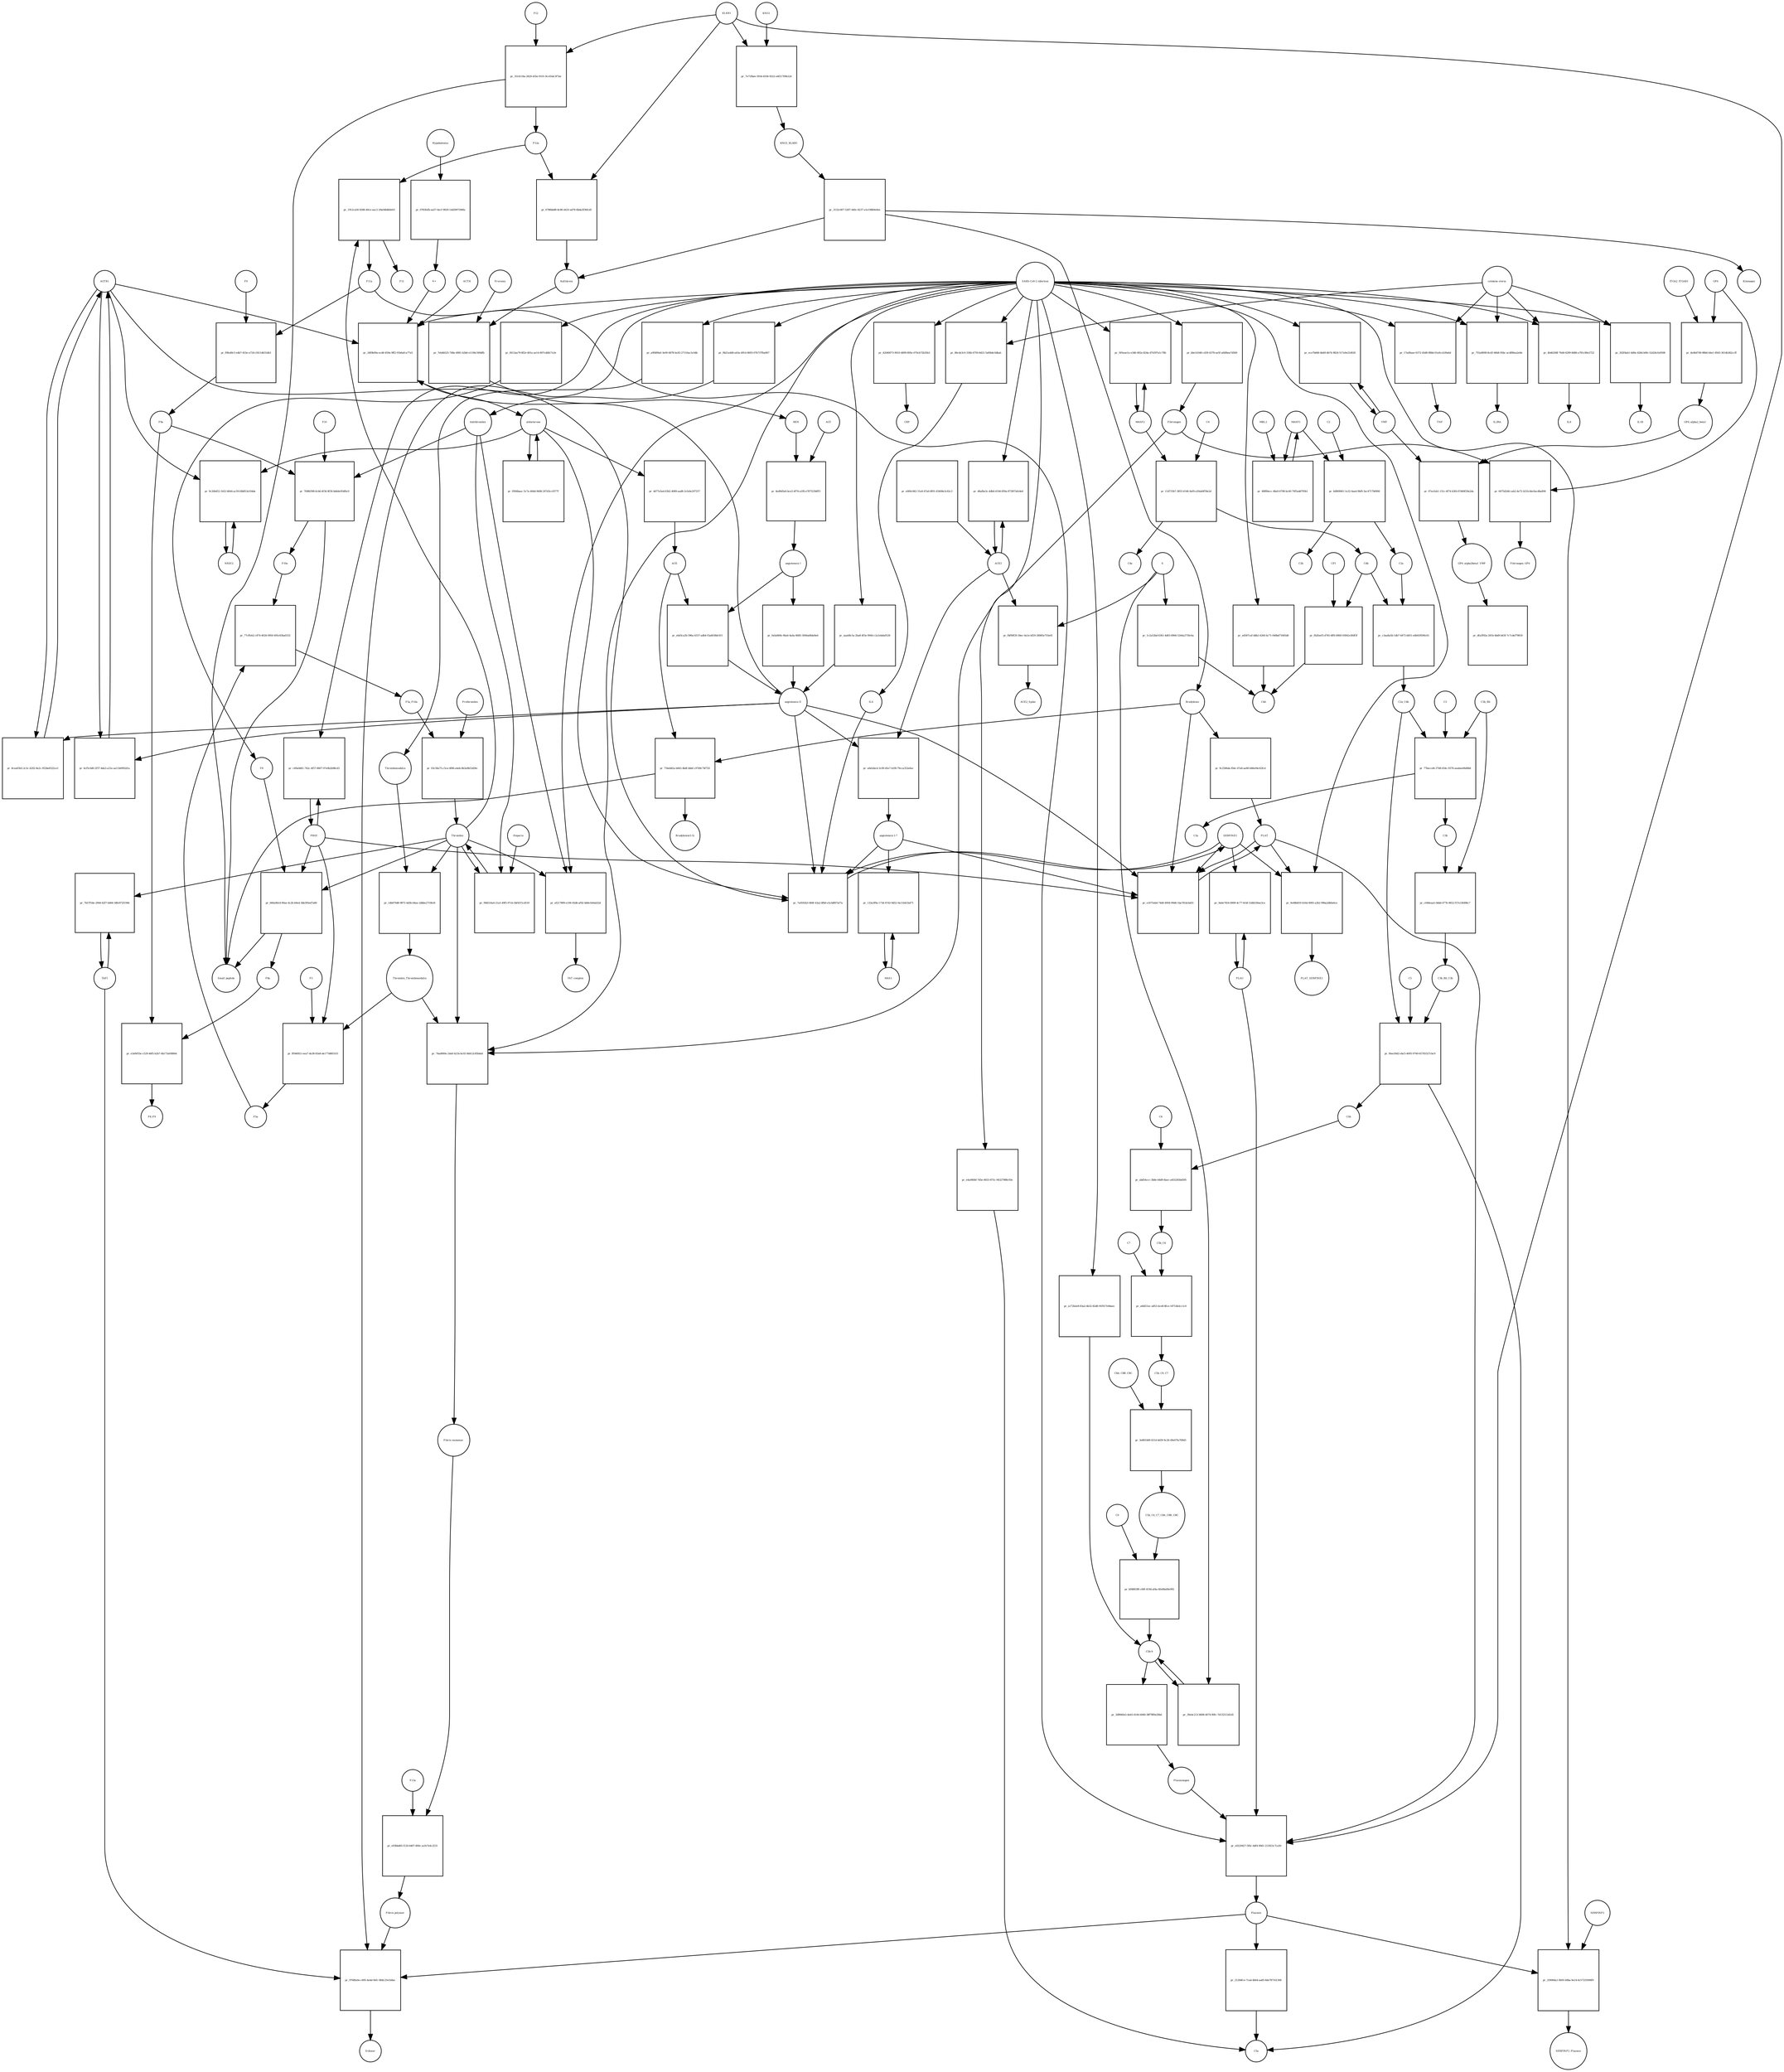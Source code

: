 strict digraph  {
F8 [annotation="urn_miriam_hgnc_3546|urn_miriam_taxonomy_9606", bipartite=0, cls=macromolecule, fontsize=4, label=F8, shape=circle];
"pr_660a9b1d-90ae-4c2b-b9ed-3bb395ed7a80" [annotation="", bipartite=1, cls=process, fontsize=4, label="pr_660a9b1d-90ae-4c2b-b9ed-3bb395ed7a80", shape=square];
"Small peptide" [annotation=urn_miriam_mesh_D010446, bipartite=0, cls=macromolecule, fontsize=4, label="Small peptide", shape=circle];
F8a [annotation="urn_miriam_hgnc.symbol_F8|urn_miriam_mesh_D015944|urn_miriam_taxonomy_9606", bipartite=0, cls=macromolecule, fontsize=4, label=F8a, shape=circle];
Thrombin [annotation="urn_miriam_hgnc_3535|urn_miriam_taxonomy_9606", bipartite=0, cls=macromolecule, fontsize=4, label=Thrombin, shape=circle];
PROC [annotation="urn_miriam_hgnc_9451|urn_miriam_taxonomy_9606", bipartite=0, cls=macromolecule, fontsize=4, label=PROC, shape=circle];
AGTR1 [annotation=urn_miriam_hgnc_336, bipartite=0, cls=macromolecule, fontsize=4, label=AGTR1, shape=circle];
"pr_8cea05b5-2c3c-4202-8e2c-952be8322ce1" [annotation="", bipartite=1, cls=process, fontsize=4, label="pr_8cea05b5-2c3c-4202-8e2c-952be8322ce1", shape=square];
"angiotensin II" [annotation="urn_miriam_obo.chebi_CHEBI%3A2718|urn_miriam_taxonomy_9606", bipartite=0, cls="simple chemical", fontsize=4, label="angiotensin II", shape=circle];
NR3C2 [annotation="", bipartite=0, cls=macromolecule, fontsize=4, label=NR3C2, shape=circle];
"pr_9c26b452-1b52-4644-ac59-fdb853a104de" [annotation="", bipartite=1, cls=process, fontsize=4, label="pr_9c26b452-1b52-4644-ac59-fdb853a104de", shape=square];
aldosterone [annotation="urn_miriam_obo.chebi_CHEBI%3A27584", bipartite=0, cls="simple chemical", fontsize=4, label=aldosterone, shape=circle];
"pr_0584baac-5c7a-40dd-9608-207d3cc0577f" [annotation="", bipartite=1, cls=process, fontsize=4, label="pr_0584baac-5c7a-40dd-9608-207d3cc0577f", shape=square];
SERPINE1 [annotation="", bipartite=0, cls=macromolecule, fontsize=4, label=SERPINE1, shape=circle];
"pr_7a0592b3-684f-43a2-8fb0-e5cb8f07af7a" [annotation="", bipartite=1, cls=process, fontsize=4, label="pr_7a0592b3-684f-43a2-8fb0-e5cb8f07af7a", shape=square];
"angiotensin I-7" [annotation="urn_miriam_obo.chebi_CHEBI%3A55438|urn_miriam_taxonomy_9606", bipartite=0, cls="simple chemical", fontsize=4, label="angiotensin I-7", shape=circle];
IL6 [annotation="urn_miriam_hgnc_6018|urn_miriam_taxonomy_9606", bipartite=0, cls=macromolecule, fontsize=4, label=IL6, shape=circle];
"pr_24f0b09a-ecd6-459a-9ff2-91b6afca77a5" [annotation="", bipartite=1, cls=process, fontsize=4, label="pr_24f0b09a-ecd6-459a-9ff2-91b6afca77a5", shape=square];
"SARS-CoV-2 infection" [annotation="urn_miriam_taxonomy_2697049|urn_miriam_mesh_D012327", bipartite=0, cls=phenotype, fontsize=4, label="SARS-CoV-2 infection", shape=circle];
"K+" [annotation="urn_miriam_obo.chebi_CHEBI%3A29103", bipartite=0, cls="simple chemical", fontsize=4, label="K+", shape=circle];
ACTH [annotation=urn_miriam_hgnc_9201, bipartite=0, cls="simple chemical", fontsize=4, label=ACTH, shape=circle];
"pr_aaa68c5a-2ba8-4f3e-9944-c2a1ebda0528" [annotation="", bipartite=1, cls=process, fontsize=4, label="pr_aaa68c5a-2ba8-4f3e-9944-c2a1ebda0528", shape=square];
Bradykinin [annotation="urn_miriam_obo.chebi_CHEBI%3A3165|urn_miriam_taxonomy_9606", bipartite=0, cls=macromolecule, fontsize=4, label=Bradykinin, shape=circle];
"pr_734eb82a-b843-4bdf-bbbf-c97d9c74f720" [annotation="", bipartite=1, cls=process, fontsize=4, label="pr_734eb82a-b843-4bdf-bbbf-c97d9c74f720", shape=square];
"Bradykinin(1-5)" [annotation="urn_miriam_mesh_C079000|urn_miriam_taxonomy_9606", bipartite=0, cls=macromolecule, fontsize=4, label="Bradykinin(1-5)", shape=circle];
ACE [annotation="urn_miriam_hgnc_2707|urn_miriam_taxonomy_9606", bipartite=0, cls=macromolecule, fontsize=4, label=ACE, shape=circle];
"pr_9c2586da-f0dc-47a8-ae80-b66e94c62fcd" [annotation="", bipartite=1, cls=process, fontsize=4, label="pr_9c2586da-f0dc-47a8-ae80-b66e94c62fcd", shape=square];
PLAT [annotation="urn_miriam_hgnc_9051|urn_miriam_taxonomy_9606", bipartite=0, cls=macromolecule, fontsize=4, label=PLAT, shape=circle];
"pr_6cf5c0d0-2f57-4da3-a31e-aa11b0992d1a" [annotation="", bipartite=1, cls=process, fontsize=4, label="pr_6cf5c0d0-2f57-4da3-a31e-aa11b0992d1a", shape=square];
MAS1 [annotation="", bipartite=0, cls=macromolecule, fontsize=4, label=MAS1, shape=circle];
"pr_133a3f9a-173d-47d3-9d52-0a11b433af71" [annotation="", bipartite=1, cls=process, fontsize=4, label="pr_133a3f9a-173d-47d3-9d52-0a11b433af71", shape=square];
Fibrinogen [annotation="urn_miriam_pubmed_19296670|urn_miriam_obo.go_GO%3A0005577|urn_miriam_hgnc_3661|urn_miriam_hgnc_3662|urn_miriam_hgnc_3694|urn_miriam_taxonomy_9606", bipartite=0, cls=complex, fontsize=4, label=Fibrinogen, shape=circle];
"pr_6075d2d4-cab2-4e72-b21b-bbc6acdba894" [annotation="", bipartite=1, cls=process, fontsize=4, label="pr_6075d2d4-cab2-4e72-b21b-bbc6acdba894", shape=square];
GP6 [annotation="urn_miriam_hgnc_HGNC%3A14388|urn_miriam_taxonomy_9606", bipartite=0, cls=macromolecule, fontsize=4, label=GP6, shape=circle];
Fibrinogen_GP6 [annotation="urn_miriam_pubmed_19296670|urn_miriam_obo.go_GO%3A0005577|urn_miriam_hgnc_HGNC%3A14388|urn_miriam_taxonomy_9606", bipartite=0, cls=complex, fontsize=4, label=Fibrinogen_GP6, shape=circle];
GP6_alpha2_beta1 [annotation="urn_miriam_pubmed_25051961|urn_miriam_taxonomy_10090|urn_miriam_hgnc_14338|urn_miriam_hgnc_6137|urn_miriam_hgnc_6153", bipartite=0, cls=complex, fontsize=4, label=GP6_alpha2_beta1, shape=circle];
"pr_07ecfab1-131c-4f74-b3fd-67d66f29a2da" [annotation="", bipartite=1, cls=process, fontsize=4, label="pr_07ecfab1-131c-4f74-b3fd-67d66f29a2da", shape=square];
VWF [annotation="urn_miriam_hgnc_12726|urn_miriam_taxonomy_9606", bipartite=0, cls=macromolecule, fontsize=4, label=VWF, shape=circle];
GP6_alpha2beta1_VWF [annotation="urn_miriam_pubmed_25051961|urn_miriam_taxonomy_10090|urn_miriam_hgnc_14338|urn_miriam_hgnc_6137|urn_miriam_hgnc_6153|urn_miriam_hgnc_12726", bipartite=0, cls=complex, fontsize=4, label=GP6_alpha2beta1_VWF, shape=circle];
"pr_4e46d749-88b6-44e1-8565-3614b362ccff" [annotation="", bipartite=1, cls=process, fontsize=4, label="pr_4e46d749-88b6-44e1-8565-3614b362ccff", shape=square];
ITGA2_ITGAB1 [annotation="urn_miriam_intact_EBI-16428357|urn_miriam_hgnc_6137|urn_miriam_hgnc_6153|urn_miriam_taxonomy_9606", bipartite=0, cls=complex, fontsize=4, label=ITGA2_ITGAB1, shape=circle];
"pr_dfa3f92a-281b-4bd9-b63f-7c7cdef79818" [annotation="", bipartite=1, cls="omitted process", fontsize=4, label="pr_dfa3f92a-281b-4bd9-b63f-7c7cdef79818", shape=square];
"Fibrin polymer" [annotation="urn_miriam_mesh_C465961|urn_miriam_taxonomy_9606", bipartite=0, cls=macromolecule, fontsize=4, label="Fibrin polymer", shape=circle];
"pr_9768fa0e-c695-4e4d-9efc-884c25e1b8ac" [annotation="", bipartite=1, cls=process, fontsize=4, label="pr_9768fa0e-c695-4e4d-9efc-884c25e1b8ac", shape=square];
"D-dimer" [annotation="urn_miriam_pubmed_19008457|urn_miriam_mesh_C036309|urn_miriam_taxonomy_9606", bipartite=0, cls=macromolecule, fontsize=4, label="D-dimer", shape=circle];
Plasmin [annotation="urn_miriam_hgnc.symbol_PLG|urn_miriam_mesh_D005341|urn_miriam_brenda_3.4.21.7|urn_miriam_taxonomy_9606", bipartite=0, cls=macromolecule, fontsize=4, label=Plasmin, shape=circle];
TAFI [annotation="urn_miriam_hgnc_1546|urn_miriam_taxonomy_9606", bipartite=0, cls=macromolecule, fontsize=4, label=TAFI, shape=circle];
"Fibrin monomer" [annotation="urn_miriam_mesh_C011468|urn_miriam_taxonomy_9606", bipartite=0, cls=macromolecule, fontsize=4, label="Fibrin monomer", shape=circle];
"pr_e93bbd65-f120-4407-800c-acfe7e4c2531" [annotation="", bipartite=1, cls=process, fontsize=4, label="pr_e93bbd65-f120-4407-800c-acfe7e4c2531", shape=square];
F13a [annotation="urn_miriam_hgnc.symbol_F13|urn_miriam_mesh_D026122|urn_miriam_brenda_2.3.2.13|urn_miriam_taxonomy_9606", bipartite=0, cls=macromolecule, fontsize=4, label=F13a, shape=circle];
"pr_17ad9aae-6372-45d8-98bb-01a0ccb39a6d" [annotation="", bipartite=1, cls=process, fontsize=4, label="pr_17ad9aae-6372-45d8-98bb-01a0ccb39a6d", shape=square];
TNF [annotation="urn_miriam_hgnc_11892|urn_miriam_taxonomy_9606", bipartite=0, cls=macromolecule, fontsize=4, label=TNF, shape=circle];
"cytokine storm" [annotation="urn_miriam_pubmed_2504360|urn_miriam_taxonomy_9606", bipartite=0, cls=phenotype, fontsize=4, label="cytokine storm", shape=circle];
"pr_21284fce-7cad-4b64-aa85-8de787161368" [annotation="", bipartite=1, cls=process, fontsize=4, label="pr_21284fce-7cad-4b64-aa85-8de787161368", shape=square];
C5a [annotation="urn_miriam_hgnc.symbol_C5|urn_miriam_mesh_D015936|urn_miriam_taxonomy_9606", bipartite=0, cls=macromolecule, fontsize=4, label=C5a, shape=circle];
"pr_3d9840a5-4eb5-4144-b949-38f78f0e20bd" [annotation="", bipartite=1, cls=process, fontsize=4, label="pr_3d9840a5-4eb5-4144-b949-38f78f0e20bd", shape=square];
Plasminogen [annotation="urn_miriam_hgnc_9071|urn_miriam_taxonomy_9606", bipartite=0, cls=macromolecule, fontsize=4, label=Plasminogen, shape=circle];
"C5b-9" [annotation="urn_miriam_obo.go_GO%3A0005579|urn_miriam_mesh_D015938|urn_miriam_mesh_D050776|urn_miriam_hgnc_1339|urn_miriam_hgnc_1346|urn_miriam_hgnc_1352|urn_miriam_hgnc_1353|urn_miriam_hgnc_1354|urn_miriam_hgnc_1358|urn_miriam_taxonomy_9606", bipartite=0, cls=complex, fontsize=4, label="C5b-9", shape=circle];
C2 [annotation="urn_miriam_hgnc_1248|urn_miriam_taxonomy_9606", bipartite=0, cls=macromolecule, fontsize=4, label=C2, shape=circle];
"pr_6d969061-1e32-4aed-9bf0-5ec4717b6906" [annotation="", bipartite=1, cls=process, fontsize=4, label="pr_6d969061-1e32-4aed-9bf0-5ec4717b6906", shape=square];
C2a [annotation="urn_miriam_hgnc.symbol_C2|urn_miriam_mesh_D050678|urn_miriam_taxonomy_9606", bipartite=0, cls=macromolecule, fontsize=4, label=C2a, shape=circle];
C2b [annotation="urn_miriam_hgnc.symbol_C2|urn_miriam_mesh_D050679|urn_miriam_taxonomy_9606", bipartite=0, cls=macromolecule, fontsize=4, label=C2b, shape=circle];
MASP1 [annotation="urn_miriam_hgnc_6901|urn_miriam_taxonomy_9606", bipartite=0, cls=macromolecule, fontsize=4, label=MASP1, shape=circle];
"pr_755a8008-8cd3-46b8-95bc-ac4f86ea2e8e" [annotation="", bipartite=1, cls=process, fontsize=4, label="pr_755a8008-8cd3-46b8-95bc-ac4f86ea2e8e", shape=square];
IL2RA [annotation="urn_miriam_hgnc_6008|urn_miriam_taxonomy_9606", bipartite=0, cls=macromolecule, fontsize=4, label=IL2RA, shape=circle];
"pr_4b46208f-76d4-4299-8d86-a781c80e2722" [annotation="", bipartite=1, cls=process, fontsize=4, label="pr_4b46208f-76d4-4299-8d86-a781c80e2722", shape=square];
IL8 [annotation="urn_miriam_hgnc_6025|urn_miriam_taxonomy_9606", bipartite=0, cls=macromolecule, fontsize=4, label=IL8, shape=circle];
"pr_e4a940bf-7d5e-4653-875c-94327988c05e" [annotation="", bipartite=1, cls=process, fontsize=4, label="pr_e4a940bf-7d5e-4653-875c-94327988c05e", shape=square];
"pr_86cde3c0-336b-4750-8d21-5af6b4c0dbab" [annotation="", bipartite=1, cls=process, fontsize=4, label="pr_86cde3c0-336b-4750-8d21-5af6b4c0dbab", shape=square];
"pr_202f4ab1-4d9a-428d-b0fe-52d24cfa9508" [annotation="", bipartite=1, cls=process, fontsize=4, label="pr_202f4ab1-4d9a-428d-b0fe-52d24cfa9508", shape=square];
IL1B [annotation="urn_miriam_hgnc_5992|urn_miriam_taxonomy_9606", bipartite=0, cls=macromolecule, fontsize=4, label=IL1B, shape=circle];
Prorenin [annotation="urn_miriam_hgnc_9958|urn_miriam_taxonomy_9606", bipartite=0, cls=macromolecule, fontsize=4, label=Prorenin, shape=circle];
"pr_7eb4b525-748a-4981-b2b4-e1106c569dfb" [annotation="", bipartite=1, cls=process, fontsize=4, label="pr_7eb4b525-748a-4981-b2b4-e1106c569dfb", shape=square];
REN [annotation="urn_miriam_hgnc.symbol_REN|urn_miriam_taxonomy_9606", bipartite=0, cls=macromolecule, fontsize=4, label=REN, shape=circle];
Kallikrein [annotation="urn_miriam_hgnc.symbol_KLKB1|urn_miriam_mesh_D020842|urn_miriam_brenda_3.4.21.34|urn_miriam_taxonomy_9606", bipartite=0, cls=macromolecule, fontsize=4, label=Kallikrein, shape=circle];
KLKB1 [annotation="urn_miriam_hgnc_6371|urn_miriam_taxonomy_9606", bipartite=0, cls=macromolecule, fontsize=4, label=KLKB1, shape=circle];
"pr_6786bb88-8c86-4433-ad76-6bda3f36fcd5" [annotation="", bipartite=1, cls=process, fontsize=4, label="pr_6786bb88-8c86-4433-ad76-6bda3f36fcd5", shape=square];
F12a [annotation="urn_miriam_hgnc.symbol_F12|urn_miriam_mesh_D015956|urn_miriam_brenda_3.4.21.38|urn_miriam_taxonomy_9606", bipartite=0, cls=macromolecule, fontsize=4, label=F12a, shape=circle];
"pr_a9f489a0-3e00-4878-bc83-27116ac3c64b" [annotation="", bipartite=1, cls=process, fontsize=4, label="pr_a9f489a0-3e00-4878-bc83-27116ac3c64b", shape=square];
Thrombomodulin [annotation="urn_miriam_hgnc_11784|urn_miriam_taxonomy_9606", bipartite=0, cls=macromolecule, fontsize=4, label=Thrombomodulin, shape=circle];
"pr_259066a1-0b93-40ba-9a14-6c57255096f9" [annotation="", bipartite=1, cls=process, fontsize=4, label="pr_259066a1-0b93-40ba-9a14-6c57255096f9", shape=square];
SERPINF2 [annotation="urn_miriam_hgnc_9075|urn_miriam_taxonomy_9606", bipartite=0, cls=macromolecule, fontsize=4, label=SERPINF2, shape=circle];
SERPINF2_Plasmin [annotation="urn_miriam_pubmed_2437112|urn_miriam_biogrid_314240|urn_miriam_hgnc_9075|urn_miriam_mesh_D005341|urn_miriam_taxonomy_9606", bipartite=0, cls=complex, fontsize=4, label=SERPINF2_Plasmin, shape=circle];
"pr_ed587caf-ddb2-4260-bc71-048bd71605d6" [annotation="", bipartite=1, cls=process, fontsize=4, label="pr_ed587caf-ddb2-4260-bc71-048bd71605d6", shape=square];
C4d [annotation="urn_miriam_hgnc.symbol_C4b|urn_miriam_mesh_C032261|urn_miriam_taxonomy_9606", bipartite=0, cls=macromolecule, fontsize=4, label=C4d, shape=circle];
"pr_a172b2e8-83a2-4b32-82d8-91f017e9daec" [annotation="", bipartite=1, cls=process, fontsize=4, label="pr_a172b2e8-83a2-4b32-82d8-91f017e9daec", shape=square];
"pr_c49a0d61-742c-4f57-8607-97e0b2b98cd3" [annotation="", bipartite=1, cls=process, fontsize=4, label="pr_c49a0d61-742c-4f57-8607-97e0b2b98cd3", shape=square];
"pr_ece7b666-bb49-4b74-9824-517a9e21d020" [annotation="", bipartite=1, cls=process, fontsize=4, label="pr_ece7b666-bb49-4b74-9824-517a9e21d020", shape=square];
"pr_42040073-9010-4899-895e-070cb72b35b3" [annotation="", bipartite=1, cls=process, fontsize=4, label="pr_42040073-9010-4899-895e-070cb72b35b3", shape=square];
CRP [annotation="urn_miriam_hgnc_2367|urn_miriam_taxonomy_9606", bipartite=0, cls=macromolecule, fontsize=4, label=CRP, shape=circle];
"pr_30e4c213-4608-4074-90fc-7d132513d1d1" [annotation="", bipartite=1, cls=process, fontsize=4, label="pr_30e4c213-4608-4074-90fc-7d132513d1d1", shape=square];
S [annotation="urn_miriam_uniprot_P0DTC2|urn_miriam_uniprot_P59594|urn_miriam_taxonomy_2697049", bipartite=0, cls=macromolecule, fontsize=4, label=S, shape=circle];
"pr_1c2a52bd-6361-4d03-8966-5244a2730c6a" [annotation="", bipartite=1, cls=process, fontsize=4, label="pr_1c2a52bd-6361-4d03-8966-5244a2730c6a", shape=square];
"pr_a0efabcd-3c09-45e7-b1f8-79cca352e6ec" [annotation="", bipartite=1, cls=process, fontsize=4, label="pr_a0efabcd-3c09-45e7-b1f8-79cca352e6ec", shape=square];
ACE2 [annotation="urn_miriam_hgnc_13557|urn_miriam_taxonomy_9606", bipartite=0, cls=macromolecule, fontsize=4, label=ACE2, shape=circle];
"pr_e000c062-31a0-47a6-8f01-63408e3c62c3" [annotation="", bipartite=1, cls=process, fontsize=4, label="pr_e000c062-31a0-47a6-8f01-63408e3c62c3", shape=square];
"pr_fbf90f29-36ec-4a1e-bf29-28085e755e01" [annotation="", bipartite=1, cls=process, fontsize=4, label="pr_fbf90f29-36ec-4a1e-bf29-28085e755e01", shape=square];
ACE2_Spike [annotation="urn_miriam_pdb_6CS2|urn_miriam_hgnc_13557|urn_miriam_uniprot_P0DTC2|urn_miriam_taxonomy_9606|urn_miriam_taxonomy_2697049", bipartite=0, cls=complex, fontsize=4, label=ACE2_Spike, shape=circle];
"pr_d6afbe3c-4db4-419d-859a-873f07afe4e6" [annotation="", bipartite=1, cls=process, fontsize=4, label="pr_d6afbe3c-4db4-419d-859a-873f07afe4e6", shape=square];
"pr_9b21a448-a43a-4914-8693-07b737fba967" [annotation="", bipartite=1, cls=process, fontsize=4, label="pr_9b21a448-a43a-4914-8693-07b737fba967", shape=square];
Antithrombin [annotation="urn_miriam_hgnc_775|urn_miriam_taxonomy_9606", bipartite=0, cls=macromolecule, fontsize=4, label=Antithrombin, shape=circle];
"pr_0013aa79-8f2e-401a-ae14-807cddb17a3e" [annotation="", bipartite=1, cls=process, fontsize=4, label="pr_0013aa79-8f2e-401a-ae14-807cddb17a3e", shape=square];
C4b [annotation="urn_miriam_hgnc_1324|urn_miriam_taxonomy_9606", bipartite=0, cls=macromolecule, fontsize=4, label=C4b, shape=circle];
"pr_fb2feef5-d745-4ff6-8960-93042c6fdf3f" [annotation="", bipartite=1, cls=process, fontsize=4, label="pr_fb2feef5-d745-4ff6-8960-93042c6fdf3f", shape=square];
CFI [annotation="urn_miriam_hgnc_2771|urn_miriam_taxonomy_9606", bipartite=0, cls=macromolecule, fontsize=4, label=CFI, shape=circle];
C3b [annotation="urn_miriam_hgnc.symbol_C3|urn_miriam_mesh_D003179|urn_miriam_taxonomy_9606", bipartite=0, cls=macromolecule, fontsize=4, label=C3b, shape=circle];
"pr_c640eaa5-0ddd-477b-9652-f57e33fd96c7" [annotation="", bipartite=1, cls=process, fontsize=4, label="pr_c640eaa5-0ddd-477b-9652-f57e33fd96c7", shape=square];
C3b_Bb [annotation="urn_miriam_pubmed_12440962|urn_miriam_brenda_3.4.21.47|urn_miriam_mesh_D051561|urn_miriam_mesh_D003179|urn_miriam_hgnc_1037|urn_miriam_taxonomy_9606", bipartite=0, cls=complex, fontsize=4, label=C3b_Bb, shape=circle];
C3b_Bb_C3b [annotation="urn_miriam_pubmed_12440962|urn_miriam_brenda_34.4.21.47|urn_miriam_mesh_D051566|urn_miriam_mesh_D003179|urn_miriam_hgnc_1037|urn_miriam_taxonomy_9606", bipartite=0, cls=complex, fontsize=4, label=C3b_Bb_C3b, shape=circle];
"pr_c3aa8a5b-1db7-4473-b851-e6b929590c61" [annotation="", bipartite=1, cls=process, fontsize=4, label="pr_c3aa8a5b-1db7-4473-b851-e6b929590c61", shape=square];
C2a_C4b [annotation="urn_miriam_mesh_D051574|urn_miriam_brenda_3.4.21.43|urn_miriam_mesh_D050678|urn_miriam_hgnc_1324|urn_miriam_taxonomy_9606", bipartite=0, cls=complex, fontsize=4, label=C2a_C4b, shape=circle];
C4 [annotation="urn_miriam_mesh_D00318|urn_miriam_taxonomy_9606", bipartite=0, cls=macromolecule, fontsize=4, label=C4, shape=circle];
"pr_11d733b7-3855-4146-9ef0-e20ab0f59e2d" [annotation="", bipartite=1, cls=process, fontsize=4, label="pr_11d733b7-3855-4146-9ef0-e20ab0f59e2d", shape=square];
C4a [annotation="urn_miriam_hgnc_1323|urn_miriam_taxonomy_9606", bipartite=0, cls=macromolecule, fontsize=4, label=C4a, shape=circle];
MASP2 [annotation="urn_miriam_hgnc_6902|urn_miriam_taxonomy_9606", bipartite=0, cls=macromolecule, fontsize=4, label=MASP2, shape=circle];
"pr_48f89ecc-48a9-4708-bc40-70f5add795b1" [annotation="", bipartite=1, cls=process, fontsize=4, label="pr_48f89ecc-48a9-4708-bc40-70f5add795b1", shape=square];
MBL2 [annotation="urn_miriam_hgnc_6902|urn_miriam_taxonomy_9606", bipartite=0, cls=macromolecule, fontsize=4, label=MBL2, shape=circle];
"pr_505eae1a-e346-492a-824a-d74397a1c78b" [annotation="", bipartite=1, cls=process, fontsize=4, label="pr_505eae1a-e346-492a-824a-d74397a1c78b", shape=square];
PLAU [annotation="urn_miriam_hgnc_9052|urn_miriam_taxonomy_9606", bipartite=0, cls=macromolecule, fontsize=4, label=PLAU, shape=circle];
"pr_9a6e7454-8909-4c77-9cbf-53db536ee3ce" [annotation="", bipartite=1, cls=process, fontsize=4, label="pr_9a6e7454-8909-4c77-9cbf-53db536ee3ce", shape=square];
C5b_C6_C7_C8A_C8B_C8G [annotation="urn_miriam_pubmed_28630159|urn_miriam_mesh_C042295|urn_miriam_mesh_D050776|urn_miriam_hgnc_1339|urn_miriam_hgnc_1352|urn_miriam_hgnc_1353|urn_miriam_hgnc_1354|urn_miriam_taxonomy_9606", bipartite=0, cls=complex, fontsize=4, label=C5b_C6_C7_C8A_C8B_C8G, shape=circle];
"pr_b948638f-c66f-419d-af4a-6fe08a00e992" [annotation="", bipartite=1, cls=process, fontsize=4, label="pr_b948638f-c66f-419d-af4a-6fe08a00e992", shape=square];
C9 [annotation="urn_miriam_hgnc_1358|urn_miriam_taxonomy_9606", bipartite=0, cls=macromolecule, fontsize=4, label=C9, shape=circle];
C5b_C6_C7 [annotation="urn_miriam_pubmed_28630159|urn_miriam_mesh_C037453|urn_miriam_mesh_D050776|urn_miriam_hgnc_1339|urn_miriam_hgnc_1346|urn_miriam_taxonomy_9606", bipartite=0, cls=complex, fontsize=4, label=C5b_C6_C7, shape=circle];
"pr_3e8810d9-0214-4d39-9c26-49e07fa769d3" [annotation="", bipartite=1, cls=process, fontsize=4, label="pr_3e8810d9-0214-4d39-9c26-49e07fa769d3", shape=square];
C8A_C8B_C8G [annotation="urn_miriam_mesh_D003185|urn_miriam_hgnc_1353|urn_miriam_hgnc_1352|urn_miriam_hgnc_1354|urn_miriam_taxonomy_9606", bipartite=0, cls=complex, fontsize=4, label=C8A_C8B_C8G, shape=circle];
C5b_C6 [annotation="urn_miriam_mesh_C050974|urn_miriam_mesh_D050776|urn_miriam_hgnc_1339|urn_miriam_taxonomy_9606", bipartite=0, cls=complex, fontsize=4, label=C5b_C6, shape=circle];
"pr_a6bf21ec-a853-4ce8-8fce-18714b3cc1c0" [annotation="", bipartite=1, cls=process, fontsize=4, label="pr_a6bf21ec-a853-4ce8-8fce-18714b3cc1c0", shape=square];
C7 [annotation="urn_miriam_hgnc_HGNC%3A1346|urn_miriam_taxonomy_9606", bipartite=0, cls=macromolecule, fontsize=4, label=C7, shape=circle];
C5b [annotation="urn_miriam_hgnc.symbol_C5|urn_miriam_mesh_D050776|urn_miriam_taxonomy_9606", bipartite=0, cls=macromolecule, fontsize=4, label=C5b, shape=circle];
"pr_abd54ccc-3b8e-44d9-8aec-a455265bd595" [annotation="", bipartite=1, cls=process, fontsize=4, label="pr_abd54ccc-3b8e-44d9-8aec-a455265bd595", shape=square];
C6 [annotation="urn_miriam_hgnc_1339|urn_miriam_taxonomy_9606", bipartite=0, cls=macromolecule, fontsize=4, label=C6, shape=circle];
C5 [annotation="urn_miriam_hgnc_1331|urn_miriam_taxonomy_9606", bipartite=0, cls=macromolecule, fontsize=4, label=C5, shape=circle];
"pr_f6ee30d2-ebc5-4695-9749-65783327cbc9" [annotation="", bipartite=1, cls=process, fontsize=4, label="pr_f6ee30d2-ebc5-4695-9749-65783327cbc9", shape=square];
C3 [annotation="urn_miriam_hgnc_1318|urn_miriam_taxonomy_9606", bipartite=0, cls=macromolecule, fontsize=4, label=C3, shape=circle];
"pr_77beccd4-3748-454c-9376-aeabee06d68d" [annotation="", bipartite=1, cls=process, fontsize=4, label="pr_77beccd4-3748-454c-9376-aeabee06d68d", shape=square];
C3a [annotation="urn_miriam_hgnc.symbol_C3|urn_miriam_mesh_D015926|urn_miriam_taxonomy_9606", bipartite=0, cls=macromolecule, fontsize=4, label=C3a, shape=circle];
"pr_1db470d8-9875-4d5b-b4ae-2dbbe2719b18" [annotation="", bipartite=1, cls=process, fontsize=4, label="pr_1db470d8-9875-4d5b-b4ae-2dbbe2719b18", shape=square];
Thrombin_Thrombomodulin [annotation="urn_miriam_pubmed_6282863|urn_miriam_taxonomy_9986|urn_miriam_biogrid_283352|urn_miriam_mesh_D013917|urn_miriam_hgnc_11784", bipartite=0, cls=complex, fontsize=4, label=Thrombin_Thrombomodulin, shape=circle];
"pr_74ad000e-24a0-421b-bc02-8d412c85b4a6" [annotation="", bipartite=1, cls=process, fontsize=4, label="pr_74ad000e-24a0-421b-bc02-8d412c85b4a6", shape=square];
KNG1_KLKB1 [annotation="urn_miriam_pubmed_17598838|urn_miriam_intact_EBI-10087151|urn_miriam_hgnc_6371|urn_miriam_hgnc_6383|urn_miriam_taxonomy_9606", bipartite=0, cls=complex, fontsize=4, label=KNG1_KLKB1, shape=circle];
"pr_3132c607-5287-440c-8237-a1e198b9e0ee" [annotation="", bipartite=1, cls=process, fontsize=4, label="pr_3132c607-5287-440c-8237-a1e198b9e0ee", shape=square];
Kininogen [annotation="urn_miriam_hgnc.symbol_KNG1|urn_miriam_mesh_D019679|urn_miriam_taxonomy_9606", bipartite=0, cls=macromolecule, fontsize=4, label=Kininogen, shape=circle];
"pr_bbe14348-c439-4378-ae5f-afd0bea7d569" [annotation="", bipartite=1, cls=process, fontsize=4, label="pr_bbe14348-c439-4378-ae5f-afd0bea7d569", shape=square];
"angiotensin I" [annotation="urn_miriam_obo.chebi_CHEBI%3A2718|urn_miriam_taxonomy_9606", bipartite=0, cls="simple chemical", fontsize=4, label="angiotensin I", shape=circle];
"pr_fa0a849e-9ba4-4a4a-8685-5006a68de8e6" [annotation="", bipartite=1, cls=process, fontsize=4, label="pr_fa0a849e-9ba4-4a4a-8685-5006a68de8e6", shape=square];
"pr_9e48b819-b16d-4905-a3b2-99ba2db0a6ce" [annotation="", bipartite=1, cls=process, fontsize=4, label="pr_9e48b819-b16d-4905-a3b2-99ba2db0a6ce", shape=square];
PLAT_SERPINE1 [annotation="urn_miriam_pubmed_22449964|urn_miriam_intact_EBI-7800882|urn_miriam_hgnc_9051|urn_miriam_hgnc_8593|urn_miriam_taxonomy_9606", bipartite=0, cls=complex, fontsize=4, label=PLAT_SERPINE1, shape=circle];
"pr_7b57f54e-2944-42f7-b466-58fe972f1946" [annotation="", bipartite=1, cls=process, fontsize=4, label="pr_7b57f54e-2944-42f7-b466-58fe972f1946", shape=square];
"pr_e1675ebd-74d0-4958-99d6-1ba781dcbd31" [annotation="", bipartite=1, cls=process, fontsize=4, label="pr_e1675ebd-74d0-4958-99d6-1ba781dcbd31", shape=square];
"pr_ef217899-e106-45db-af92-bb8e1b0ab32d" [annotation="", bipartite=1, cls=process, fontsize=4, label="pr_ef217899-e106-45db-af92-bb8e1b0ab32d", shape=square];
"TAT complex" [annotation="urn_miriam_pubmed_22930518|urn_miriam_mesh_C046193|urn_miriam_mesh_D013917|urn_miriam_hgnc_775|urn_miriam_taxonomy_9606", bipartite=0, cls=complex, fontsize=4, label="TAT complex", shape=circle];
"pr_e0229427-5f6c-4df4-90d1-213023c7ca50" [annotation="", bipartite=1, cls=process, fontsize=4, label="pr_e0229427-5f6c-4df4-90d1-213023c7ca50", shape=square];
F11a [annotation="urn_miriam_hgnc.symbol_F11|urn_miriam_mesh_D015945|urn_miriam_brenda_3.4.21.27|urn_miriam_taxonomy_9606", bipartite=0, cls=macromolecule, fontsize=4, label=F11a, shape=circle];
"pr_99d516a4-21a5-49f5-97cb-5bf41f1cd519" [annotation="", bipartite=1, cls=process, fontsize=4, label="pr_99d516a4-21a5-49f5-97cb-5bf41f1cd519", shape=square];
Heparin [annotation="urn_miriam_pubmed_708377|urn_miriam_obo.chebi_CHEBI%3A28304|urn_miriam_taxonomy_9606", bipartite=0, cls="simple chemical", fontsize=4, label=Heparin, shape=circle];
Prothrombin [annotation="urn_miriam_hgnc_3535|urn_miriam_taxonomy_9606", bipartite=0, cls=macromolecule, fontsize=4, label=Prothrombin, shape=circle];
"pr_03c58a75-c5ce-4f86-a4eb-6b3a9b53d36c" [annotation="", bipartite=1, cls=process, fontsize=4, label="pr_03c58a75-c5ce-4f86-a4eb-6b3a9b53d36c", shape=square];
F5a_F10a [annotation="urn_miriam_pubmed_2303476|urn_miriam_mesh_C022475|urn_miriam_mesh_D15943|urn_miriam_mesh_D015951|urn_miriam_taxonomy_9606", bipartite=0, cls=complex, fontsize=4, label=F5a_F10a, shape=circle];
F10a [annotation="urn_miriam_hgnc.symbol_F10|urn_miriam_mesh_D015951|urn_miriam_brenda_3.4.21.6|urn_miriam_taxonomy_9606", bipartite=0, cls=macromolecule, fontsize=4, label=F10a, shape=circle];
"pr_77cffeb2-c874-4026-9950-495c83ba0332" [annotation="", bipartite=1, cls=process, fontsize=4, label="pr_77cffeb2-c874-4026-9950-495c83ba0332", shape=square];
F5a [annotation="urn_miriam_hgnc.symbol_F5|urn_miriam_mesh_D015943|urn_miriam_taxonomy_9606", bipartite=0, cls=macromolecule, fontsize=4, label=F5a, shape=circle];
F5 [annotation="urn_miriam_hgnc_3541|urn_miriam_taxonomy_9606", bipartite=0, cls=macromolecule, fontsize=4, label=F5, shape=circle];
"pr_ff046921-eea7-4a38-83e8-de177d865103" [annotation="", bipartite=1, cls=process, fontsize=4, label="pr_ff046921-eea7-4a38-83e8-de177d865103", shape=square];
F9a [annotation="urn_miriam_hgnc.symbol_F9|urn_miriam_mesh_D015949|urn_miriam_taxonomy_9606", bipartite=0, cls=macromolecule, fontsize=4, label=F9a, shape=circle];
"pr_e3a9055e-c529-46f5-b2b7-4b172ef48844" [annotation="", bipartite=1, cls=process, fontsize=4, label="pr_e3a9055e-c529-46f5-b2b7-4b172ef48844", shape=square];
F8_F9 [annotation="urn_miriam_pubmed_22471307|urn_miriam_hgnc_3546|urn_miriam_hgnc_35531|urn_miriam_intact_EBI-11621595|urn_miriam_taxonomy_9606", bipartite=0, cls=complex, fontsize=4, label=F8_F9, shape=circle];
F9 [annotation="urn_miriam_hgnc_35531|urn_miriam_taxonomy_9606", bipartite=0, cls=macromolecule, fontsize=4, label=F9, shape=circle];
"pr_f0fed0c5-edb7-453e-a724-cf411d631db3" [annotation="", bipartite=1, cls=process, fontsize=4, label="pr_f0fed0c5-edb7-453e-a724-cf411d631db3", shape=square];
"pr_7e71fbee-5934-4558-9322-e4f21709b12d" [annotation="", bipartite=1, cls=process, fontsize=4, label="pr_7e71fbee-5934-4558-9322-e4f21709b12d", shape=square];
KNG1 [annotation="urn_miriam_hgnc.symbol_6383|urn_miriam_taxonomy_9606", bipartite=0, cls=macromolecule, fontsize=4, label=KNG1, shape=circle];
"pr_1912ca56-9286-40ce-aac2-29a04b4b0e03" [annotation="", bipartite=1, cls=process, fontsize=4, label="pr_1912ca56-9286-40ce-aac2-29a04b4b0e03", shape=square];
F11 [annotation="urn_miriam_hgnc_3529|urn_miriam_taxonomy_9606", bipartite=0, cls=macromolecule, fontsize=4, label=F11, shape=circle];
F12 [annotation="urn_miriam_hgnc_3530|urn_miriam_taxonomy_9606", bipartite=0, cls=macromolecule, fontsize=4, label=F12, shape=circle];
"pr_3514118a-2829-435e-9101-9cc65dc3f7ab" [annotation="", bipartite=1, cls=process, fontsize=4, label="pr_3514118a-2829-435e-9101-9cc65dc3f7ab", shape=square];
"pr_ebd3ca2b-396a-4337-adb4-f3ad038dc811" [annotation="", bipartite=1, cls=process, fontsize=4, label="pr_ebd3ca2b-396a-4337-adb4-f3ad038dc811", shape=square];
F10 [annotation="urn_miriam_hgnc_3528|urn_miriam_taxonomy_9606", bipartite=0, cls=macromolecule, fontsize=4, label=F10, shape=circle];
"pr_7fd86398-6cb6-4f34-8f30-bb6de954fbc0" [annotation="", bipartite=1, cls=process, fontsize=4, label="pr_7fd86398-6cb6-4f34-8f30-bb6de954fbc0", shape=square];
AGT [annotation="urn_miriam_hgnc_333|urn_miriam_taxonomy_9606", bipartite=0, cls=macromolecule, fontsize=4, label=AGT, shape=circle];
"pr_4ed9d5e0-bce5-4f74-a1f8-e787523bfff3" [annotation="", bipartite=1, cls=process, fontsize=4, label="pr_4ed9d5e0-bce5-4f74-a1f8-e787523bfff3", shape=square];
"pr_4d77e5ed-63b2-4089-aad8-2cfa0e207257" [annotation="", bipartite=1, cls=process, fontsize=4, label="pr_4d77e5ed-63b2-4089-aad8-2cfa0e207257", shape=square];
"pr_0783fafb-aa57-4ecf-9929-14d3997296fa" [annotation="", bipartite=1, cls=process, fontsize=4, label="pr_0783fafb-aa57-4ecf-9929-14d3997296fa", shape=square];
Hypokalemia [annotation="urn_miriam_mesh_D007008|urn_miriam_taxonomy_9606", bipartite=0, cls=phenotype, fontsize=4, label=Hypokalemia, shape=circle];
F8 -> "pr_660a9b1d-90ae-4c2b-b9ed-3bb395ed7a80"  [annotation="", interaction_type=consumption];
"pr_660a9b1d-90ae-4c2b-b9ed-3bb395ed7a80" -> "Small peptide"  [annotation="", interaction_type=production];
"pr_660a9b1d-90ae-4c2b-b9ed-3bb395ed7a80" -> F8a  [annotation="", interaction_type=production];
F8a -> "pr_e3a9055e-c529-46f5-b2b7-4b172ef48844"  [annotation="", interaction_type=consumption];
Thrombin -> "pr_660a9b1d-90ae-4c2b-b9ed-3bb395ed7a80"  [annotation="urn_miriam_pubmed_15746105|urn_miriam_taxonomy_9606", interaction_type=catalysis];
Thrombin -> "pr_1db470d8-9875-4d5b-b4ae-2dbbe2719b18"  [annotation="", interaction_type=consumption];
Thrombin -> "pr_74ad000e-24a0-421b-bc02-8d412c85b4a6"  [annotation="urn_miriam_pubmed_6282863|urn_miriam_pubmed_28228446|urn_miriam_pubmed_2117226|urn_miriam_taxonomy_9606", interaction_type=catalysis];
Thrombin -> "pr_7b57f54e-2944-42f7-b466-58fe972f1946"  [annotation="urn_miriam_pubmed_23809134|urn_miriam_taxonomy_9823", interaction_type=catalysis];
Thrombin -> "pr_ef217899-e106-45db-af92-bb8e1b0ab32d"  [annotation="", interaction_type=consumption];
Thrombin -> "pr_99d516a4-21a5-49f5-97cb-5bf41f1cd519"  [annotation="", interaction_type=consumption];
Thrombin -> "pr_1912ca56-9286-40ce-aac2-29a04b4b0e03"  [annotation="urn_miriam_pubmed_21304106|urn_miriam_pubmed_8631976|urn_miriam_taxonomy_9606", interaction_type=catalysis];
PROC -> "pr_660a9b1d-90ae-4c2b-b9ed-3bb395ed7a80"  [annotation="urn_miriam_pubmed_15746105|urn_miriam_taxonomy_9606", interaction_type=inhibition];
PROC -> "pr_c49a0d61-742c-4f57-8607-97e0b2b98cd3"  [annotation="", interaction_type=consumption];
PROC -> "pr_e1675ebd-74d0-4958-99d6-1ba781dcbd31"  [annotation="urn_miriam_pubmed_10373228|urn_miriam_pubmed_3124286|urn_miriam_taxonomy_9606|urn_miriam_pubmed_12091055|urn_miriam_pubmed_3096399", interaction_type=inhibition];
PROC -> "pr_ff046921-eea7-4a38-83e8-de177d865103"  [annotation="urn_miriam_pubmed_6282863|urn_miriam_pubmed_6572921|urn_miriam_pubmed_2322551|urn_miriam_taxonomy_9606", interaction_type=inhibition];
AGTR1 -> "pr_8cea05b5-2c3c-4202-8e2c-952be8322ce1"  [annotation="", interaction_type=consumption];
AGTR1 -> "pr_9c26b452-1b52-4644-ac59-fdb853a104de"  [annotation="urn_miriam_pubmed_21349712|urn_miriam_taxonomy_10116|urn_miriam_pubmed_7045029|urn_miriam_taxonomy_10090", interaction_type=catalysis];
AGTR1 -> "pr_7a0592b3-684f-43a2-8fb0-e5cb8f07af7a"  [annotation="urn_miriam_pubmed_2091055|urn_miriam_taxonomy_9606|urn_miriam_pubmed_8034668|urn_miriam_pubmed_20591974|urn_miriam_pubmed_11983698", interaction_type=catalysis];
AGTR1 -> "pr_24f0b09a-ecd6-459a-9ff2-91b6afca77a5"  [annotation="urn_miriam_pubmed_8404594|urn_miriam_taxonomy_9606|urn_miriam_pubmed_173529|urn_miriam_taxonomy_9615|urn_miriam_pubmed_32565254", interaction_type=catalysis];
AGTR1 -> "pr_6cf5c0d0-2f57-4da3-a31e-aa11b0992d1a"  [annotation="", interaction_type=consumption];
"pr_8cea05b5-2c3c-4202-8e2c-952be8322ce1" -> AGTR1  [annotation="", interaction_type=production];
"angiotensin II" -> "pr_8cea05b5-2c3c-4202-8e2c-952be8322ce1"  [annotation="", interaction_type=stimulation];
"angiotensin II" -> "pr_7a0592b3-684f-43a2-8fb0-e5cb8f07af7a"  [annotation="urn_miriam_pubmed_2091055|urn_miriam_taxonomy_9606|urn_miriam_pubmed_8034668|urn_miriam_pubmed_20591974|urn_miriam_pubmed_11983698", interaction_type=catalysis];
"angiotensin II" -> "pr_24f0b09a-ecd6-459a-9ff2-91b6afca77a5"  [annotation="urn_miriam_pubmed_8404594|urn_miriam_taxonomy_9606|urn_miriam_pubmed_173529|urn_miriam_taxonomy_9615|urn_miriam_pubmed_32565254", interaction_type=catalysis];
"angiotensin II" -> "pr_6cf5c0d0-2f57-4da3-a31e-aa11b0992d1a"  [annotation="urn_miriam_pubmed_8158359|urn_miriam_taxonomy_9606", interaction_type=stimulation];
"angiotensin II" -> "pr_a0efabcd-3c09-45e7-b1f8-79cca352e6ec"  [annotation="", interaction_type=consumption];
"angiotensin II" -> "pr_e1675ebd-74d0-4958-99d6-1ba781dcbd31"  [annotation="urn_miriam_pubmed_10373228|urn_miriam_pubmed_3124286|urn_miriam_taxonomy_9606|urn_miriam_pubmed_12091055|urn_miriam_pubmed_3096399", interaction_type=catalysis];
NR3C2 -> "pr_9c26b452-1b52-4644-ac59-fdb853a104de"  [annotation="", interaction_type=consumption];
"pr_9c26b452-1b52-4644-ac59-fdb853a104de" -> NR3C2  [annotation="", interaction_type=production];
aldosterone -> "pr_9c26b452-1b52-4644-ac59-fdb853a104de"  [annotation="urn_miriam_pubmed_21349712|urn_miriam_taxonomy_10116|urn_miriam_pubmed_7045029|urn_miriam_taxonomy_10090", interaction_type=stimulation];
aldosterone -> "pr_0584baac-5c7a-40dd-9608-207d3cc0577f"  [annotation="", interaction_type=consumption];
aldosterone -> "pr_7a0592b3-684f-43a2-8fb0-e5cb8f07af7a"  [annotation="urn_miriam_pubmed_2091055|urn_miriam_taxonomy_9606|urn_miriam_pubmed_8034668|urn_miriam_pubmed_20591974|urn_miriam_pubmed_11983698", interaction_type=catalysis];
aldosterone -> "pr_4d77e5ed-63b2-4089-aad8-2cfa0e207257"  [annotation="urn_miriam_pubmed_5932931|urn_miriam_taxonomy_10116", interaction_type=catalysis];
"pr_0584baac-5c7a-40dd-9608-207d3cc0577f" -> aldosterone  [annotation="", interaction_type=production];
SERPINE1 -> "pr_7a0592b3-684f-43a2-8fb0-e5cb8f07af7a"  [annotation="", interaction_type=consumption];
SERPINE1 -> "pr_9a6e7454-8909-4c77-9cbf-53db536ee3ce"  [annotation="urn_miriam_pubmed_21199867|urn_miriam_taxonomy_9606", interaction_type=inhibition];
SERPINE1 -> "pr_9e48b819-b16d-4905-a3b2-99ba2db0a6ce"  [annotation="", interaction_type=consumption];
SERPINE1 -> "pr_e1675ebd-74d0-4958-99d6-1ba781dcbd31"  [annotation="urn_miriam_pubmed_10373228|urn_miriam_pubmed_3124286|urn_miriam_taxonomy_9606|urn_miriam_pubmed_12091055|urn_miriam_pubmed_3096399", interaction_type=inhibition];
"pr_7a0592b3-684f-43a2-8fb0-e5cb8f07af7a" -> SERPINE1  [annotation="", interaction_type=production];
"angiotensin I-7" -> "pr_7a0592b3-684f-43a2-8fb0-e5cb8f07af7a"  [annotation="urn_miriam_pubmed_2091055|urn_miriam_taxonomy_9606|urn_miriam_pubmed_8034668|urn_miriam_pubmed_20591974|urn_miriam_pubmed_11983698", interaction_type=inhibition];
"angiotensin I-7" -> "pr_133a3f9a-173d-47d3-9d52-0a11b433af71"  [annotation="urn_miriam_pubmed_18026570|urn_miriam_taxonomy_10090", interaction_type=stimulation];
"angiotensin I-7" -> "pr_e1675ebd-74d0-4958-99d6-1ba781dcbd31"  [annotation="urn_miriam_pubmed_10373228|urn_miriam_pubmed_3124286|urn_miriam_taxonomy_9606|urn_miriam_pubmed_12091055|urn_miriam_pubmed_3096399", interaction_type=inhibition];
IL6 -> "pr_7a0592b3-684f-43a2-8fb0-e5cb8f07af7a"  [annotation="urn_miriam_pubmed_2091055|urn_miriam_taxonomy_9606|urn_miriam_pubmed_8034668|urn_miriam_pubmed_20591974|urn_miriam_pubmed_11983698", interaction_type=catalysis];
"pr_24f0b09a-ecd6-459a-9ff2-91b6afca77a5" -> aldosterone  [annotation="", interaction_type=production];
"SARS-CoV-2 infection" -> "pr_24f0b09a-ecd6-459a-9ff2-91b6afca77a5"  [annotation="urn_miriam_pubmed_8404594|urn_miriam_taxonomy_9606|urn_miriam_pubmed_173529|urn_miriam_taxonomy_9615|urn_miriam_pubmed_32565254", interaction_type="necessary stimulation"];
"SARS-CoV-2 infection" -> "pr_aaa68c5a-2ba8-4f3e-9944-c2a1ebda0528"  [annotation="urn_miriam_pubmed_32048163|urn_miriam_taxonomy_9606", interaction_type=catalysis];
"SARS-CoV-2 infection" -> "pr_9768fa0e-c695-4e4d-9efc-884c25e1b8ac"  [annotation="urn_miriam_pubmed_29096812|urn_miriam_pubmed_10574983|urn_miriam_pubmed_32172226|urn_miriam_taxonomy_9606", interaction_type="necessary stimulation"];
"SARS-CoV-2 infection" -> "pr_17ad9aae-6372-45d8-98bb-01a0ccb39a6d"  [annotation="urn_miriam_pubmed_32504360|urn_miriam_taxonomy_9606", interaction_type=stimulation];
"SARS-CoV-2 infection" -> "pr_755a8008-8cd3-46b8-95bc-ac4f86ea2e8e"  [annotation="urn_miriam_pubmed_32286245|urn_miriam_taxonomy_9606", interaction_type=stimulation];
"SARS-CoV-2 infection" -> "pr_4b46208f-76d4-4299-8d86-a781c80e2722"  [annotation="urn_miriam_pubmed_32286245|urn_miriam_taxonomy_9606", interaction_type=stimulation];
"SARS-CoV-2 infection" -> "pr_e4a940bf-7d5e-4653-875c-94327988c05e"  [annotation="urn_miriam_pmc_PMC7260598|urn_miriam_taxonomy_9606", interaction_type="necessary stimulation"];
"SARS-CoV-2 infection" -> "pr_86cde3c0-336b-4750-8d21-5af6b4c0dbab"  [annotation="urn_miriam_pubmed_32286245|urn_miriam_taxonomy_9606", interaction_type=stimulation];
"SARS-CoV-2 infection" -> "pr_202f4ab1-4d9a-428d-b0fe-52d24cfa9508"  [annotation="urn_miriam_pubmed_32359396|urn_miriam_taxonomy_9606", interaction_type=stimulation];
"SARS-CoV-2 infection" -> "pr_a9f489a0-3e00-4878-bc83-27116ac3c64b"  [annotation="urn_miriam_doi_10.1101%2F2020.04.25.20077842|urn_miriam_taxonomy_9606", interaction_type="necessary stimulation"];
"SARS-CoV-2 infection" -> "pr_259066a1-0b93-40ba-9a14-6c57255096f9"  [annotation="urn_miriam_pubmed_2437112|urn_miriam_doi_10.1101%2F2020.04.25.20077842|urn_miriam_taxonomy_9606", interaction_type=stimulation];
"SARS-CoV-2 infection" -> "pr_ed587caf-ddb2-4260-bc71-048bd71605d6"  [annotation="urn_miriam_pubmed_32299776|urn_miriam_taxonomy_9606", interaction_type=stimulation];
"SARS-CoV-2 infection" -> "pr_a172b2e8-83a2-4b32-82d8-91f017e9daec"  [annotation="urn_miriam_pmc_PMC7260598|urn_miriam_taxonomy_9606", interaction_type="necessary stimulation"];
"SARS-CoV-2 infection" -> "pr_c49a0d61-742c-4f57-8607-97e0b2b98cd3"  [annotation="urn_miriam_pubmed_32302438|urn_miriam_taxonomy_9606", interaction_type="necessary stimulation"];
"SARS-CoV-2 infection" -> "pr_ece7b666-bb49-4b74-9824-517a9e21d020"  [annotation="urn_miriam_pubmed_32367170|urn_miriam_taxonomy_9606", interaction_type="necessary stimulation"];
"SARS-CoV-2 infection" -> "pr_42040073-9010-4899-895e-070cb72b35b3"  [annotation="urn_miriam_pubmed_32171076|urn_miriam_taxonomy_9606", interaction_type="necessary stimulation"];
"SARS-CoV-2 infection" -> "pr_d6afbe3c-4db4-419d-859a-873f07afe4e6"  [annotation="urn_miriam_pubmed_16008552|urn_miriam_taxonomy_9606", interaction_type=inhibition];
"SARS-CoV-2 infection" -> "pr_9b21a448-a43a-4914-8693-07b737fba967"  [annotation="urn_miriam_pubmed_32302438|urn_miriam_taxonomy_9606", interaction_type=inhibition];
"SARS-CoV-2 infection" -> "pr_0013aa79-8f2e-401a-ae14-807cddb17a3e"  [annotation="urn_miriam_pubmed_32367170|urn_miriam_taxonomy_9606", interaction_type="necessary stimulation"];
"SARS-CoV-2 infection" -> "pr_505eae1a-e346-492a-824a-d74397a1c78b"  [annotation="urn_miriam_pubmed_11290788|urn_miriam_pubmed_32299776|urn_miriam_taxonomy_9606", interaction_type=stimulation];
"SARS-CoV-2 infection" -> "pr_74ad000e-24a0-421b-bc02-8d412c85b4a6"  [annotation="urn_miriam_pubmed_6282863|urn_miriam_pubmed_28228446|urn_miriam_pubmed_2117226|urn_miriam_taxonomy_9606", interaction_type="necessary stimulation"];
"SARS-CoV-2 infection" -> "pr_bbe14348-c439-4378-ae5f-afd0bea7d569"  [annotation="urn_miriam_pubmed_32172226|urn_miriam_taxonomy_9606", interaction_type="necessary stimulation"];
"SARS-CoV-2 infection" -> "pr_9e48b819-b16d-4905-a3b2-99ba2db0a6ce"  [annotation="urn_miriam_pubmed_22449964|urn_miriam_doi_10.1101%2F2020.04.25.20077842|urn_miriam_taxonomy_9606", interaction_type="necessary stimulation"];
"SARS-CoV-2 infection" -> "pr_ef217899-e106-45db-af92-bb8e1b0ab32d"  [annotation="urn_miriam_pubmed_8136018|urn_miriam_doi_10.1101%2F2020.04.25.20077842|urn_miriam_taxonomy_9606", interaction_type="necessary stimulation"];
"K+" -> "pr_24f0b09a-ecd6-459a-9ff2-91b6afca77a5"  [annotation="urn_miriam_pubmed_8404594|urn_miriam_taxonomy_9606|urn_miriam_pubmed_173529|urn_miriam_taxonomy_9615|urn_miriam_pubmed_32565254", interaction_type=catalysis];
ACTH -> "pr_24f0b09a-ecd6-459a-9ff2-91b6afca77a5"  [annotation="urn_miriam_pubmed_8404594|urn_miriam_taxonomy_9606|urn_miriam_pubmed_173529|urn_miriam_taxonomy_9615|urn_miriam_pubmed_32565254", interaction_type=catalysis];
"pr_aaa68c5a-2ba8-4f3e-9944-c2a1ebda0528" -> "angiotensin II"  [annotation="", interaction_type=production];
Bradykinin -> "pr_734eb82a-b843-4bdf-bbbf-c97d9c74f720"  [annotation="", interaction_type=consumption];
Bradykinin -> "pr_9c2586da-f0dc-47a8-ae80-b66e94c62fcd"  [annotation="urn_miriam_pubmed_9066005|urn_miriam_taxonomy_9606", interaction_type=stimulation];
Bradykinin -> "pr_e1675ebd-74d0-4958-99d6-1ba781dcbd31"  [annotation="urn_miriam_pubmed_10373228|urn_miriam_pubmed_3124286|urn_miriam_taxonomy_9606|urn_miriam_pubmed_12091055|urn_miriam_pubmed_3096399", interaction_type=catalysis];
"pr_734eb82a-b843-4bdf-bbbf-c97d9c74f720" -> "Bradykinin(1-5)"  [annotation="", interaction_type=production];
"pr_734eb82a-b843-4bdf-bbbf-c97d9c74f720" -> "Small peptide"  [annotation="", interaction_type=production];
ACE -> "pr_734eb82a-b843-4bdf-bbbf-c97d9c74f720"  [annotation="urn_miriam_taxonomy_9606|urn_miriam_pubmed_10969042", interaction_type=catalysis];
ACE -> "pr_ebd3ca2b-396a-4337-adb4-f3ad038dc811"  [annotation="urn_miriam_taxonomy_9606|urn_miriam_pubmed_190881|urn_miriam_pubmed_10969042", interaction_type=catalysis];
"pr_9c2586da-f0dc-47a8-ae80-b66e94c62fcd" -> PLAT  [annotation="", interaction_type=production];
PLAT -> "pr_9e48b819-b16d-4905-a3b2-99ba2db0a6ce"  [annotation="", interaction_type=consumption];
PLAT -> "pr_e1675ebd-74d0-4958-99d6-1ba781dcbd31"  [annotation="", interaction_type=consumption];
PLAT -> "pr_e0229427-5f6c-4df4-90d1-213023c7ca50"  [annotation="urn_miriam_pubmed_89876|urn_miriam_taxonomy_9606|urn_miriam_pubmed_3850647|urn_miriam_pubmed_2966802|urn_miriam_pubmed_6539333", interaction_type=catalysis];
"pr_6cf5c0d0-2f57-4da3-a31e-aa11b0992d1a" -> AGTR1  [annotation="", interaction_type=production];
MAS1 -> "pr_133a3f9a-173d-47d3-9d52-0a11b433af71"  [annotation="", interaction_type=consumption];
"pr_133a3f9a-173d-47d3-9d52-0a11b433af71" -> MAS1  [annotation="", interaction_type=production];
Fibrinogen -> "pr_6075d2d4-cab2-4e72-b21b-bbc6acdba894"  [annotation="", interaction_type=consumption];
Fibrinogen -> "pr_74ad000e-24a0-421b-bc02-8d412c85b4a6"  [annotation="", interaction_type=consumption];
"pr_6075d2d4-cab2-4e72-b21b-bbc6acdba894" -> Fibrinogen_GP6  [annotation="", interaction_type=production];
GP6 -> "pr_6075d2d4-cab2-4e72-b21b-bbc6acdba894"  [annotation="", interaction_type=consumption];
GP6 -> "pr_4e46d749-88b6-44e1-8565-3614b362ccff"  [annotation="", interaction_type=consumption];
GP6_alpha2_beta1 -> "pr_07ecfab1-131c-4f74-b3fd-67d66f29a2da"  [annotation="", interaction_type=consumption];
"pr_07ecfab1-131c-4f74-b3fd-67d66f29a2da" -> GP6_alpha2beta1_VWF  [annotation="", interaction_type=production];
VWF -> "pr_07ecfab1-131c-4f74-b3fd-67d66f29a2da"  [annotation="", interaction_type=consumption];
VWF -> "pr_ece7b666-bb49-4b74-9824-517a9e21d020"  [annotation="", interaction_type=consumption];
GP6_alpha2beta1_VWF -> "pr_dfa3f92a-281b-4bd9-b63f-7c7cdef79818"  [annotation="", interaction_type=consumption];
"pr_4e46d749-88b6-44e1-8565-3614b362ccff" -> GP6_alpha2_beta1  [annotation="", interaction_type=production];
ITGA2_ITGAB1 -> "pr_4e46d749-88b6-44e1-8565-3614b362ccff"  [annotation="", interaction_type=consumption];
"Fibrin polymer" -> "pr_9768fa0e-c695-4e4d-9efc-884c25e1b8ac"  [annotation="", interaction_type=consumption];
"pr_9768fa0e-c695-4e4d-9efc-884c25e1b8ac" -> "D-dimer"  [annotation="", interaction_type=production];
Plasmin -> "pr_9768fa0e-c695-4e4d-9efc-884c25e1b8ac"  [annotation="urn_miriam_pubmed_29096812|urn_miriam_pubmed_10574983|urn_miriam_pubmed_32172226|urn_miriam_taxonomy_9606", interaction_type=catalysis];
Plasmin -> "pr_21284fce-7cad-4b64-aa85-8de787161368"  [annotation="urn_miriam_pubmed_27077125|urn_miriam_taxonomy_10090", interaction_type="necessary stimulation"];
Plasmin -> "pr_259066a1-0b93-40ba-9a14-6c57255096f9"  [annotation="", interaction_type=consumption];
TAFI -> "pr_9768fa0e-c695-4e4d-9efc-884c25e1b8ac"  [annotation="urn_miriam_pubmed_29096812|urn_miriam_pubmed_10574983|urn_miriam_pubmed_32172226|urn_miriam_taxonomy_9606", interaction_type=catalysis];
TAFI -> "pr_7b57f54e-2944-42f7-b466-58fe972f1946"  [annotation="", interaction_type=consumption];
"Fibrin monomer" -> "pr_e93bbd65-f120-4407-800c-acfe7e4c2531"  [annotation="", interaction_type=consumption];
"pr_e93bbd65-f120-4407-800c-acfe7e4c2531" -> "Fibrin polymer"  [annotation="", interaction_type=production];
F13a -> "pr_e93bbd65-f120-4407-800c-acfe7e4c2531"  [annotation="urn_miriam_pubmed_29096812|urn_miriam_pubmed_7577232|urn_miriam_taxonomy_9606", interaction_type=catalysis];
"pr_17ad9aae-6372-45d8-98bb-01a0ccb39a6d" -> TNF  [annotation="", interaction_type=production];
"cytokine storm" -> "pr_17ad9aae-6372-45d8-98bb-01a0ccb39a6d"  [annotation="urn_miriam_pubmed_32504360|urn_miriam_taxonomy_9606", interaction_type=stimulation];
"cytokine storm" -> "pr_755a8008-8cd3-46b8-95bc-ac4f86ea2e8e"  [annotation="urn_miriam_pubmed_32286245|urn_miriam_taxonomy_9606", interaction_type=stimulation];
"cytokine storm" -> "pr_4b46208f-76d4-4299-8d86-a781c80e2722"  [annotation="urn_miriam_pubmed_32286245|urn_miriam_taxonomy_9606", interaction_type=stimulation];
"cytokine storm" -> "pr_86cde3c0-336b-4750-8d21-5af6b4c0dbab"  [annotation="urn_miriam_pubmed_32286245|urn_miriam_taxonomy_9606", interaction_type=stimulation];
"cytokine storm" -> "pr_202f4ab1-4d9a-428d-b0fe-52d24cfa9508"  [annotation="urn_miriam_pubmed_32359396|urn_miriam_taxonomy_9606", interaction_type=stimulation];
"pr_21284fce-7cad-4b64-aa85-8de787161368" -> C5a  [annotation="", interaction_type=production];
"pr_3d9840a5-4eb5-4144-b949-38f78f0e20bd" -> Plasminogen  [annotation="", interaction_type=production];
Plasminogen -> "pr_e0229427-5f6c-4df4-90d1-213023c7ca50"  [annotation="", interaction_type=consumption];
"C5b-9" -> "pr_3d9840a5-4eb5-4144-b949-38f78f0e20bd"  [annotation="urn_miriam_pubmed_9012652|urn_miriam_taxonomy_9606", interaction_type=stimulation];
"C5b-9" -> "pr_30e4c213-4608-4074-90fc-7d132513d1d1"  [annotation="", interaction_type=consumption];
C2 -> "pr_6d969061-1e32-4aed-9bf0-5ec4717b6906"  [annotation="", interaction_type=consumption];
"pr_6d969061-1e32-4aed-9bf0-5ec4717b6906" -> C2a  [annotation="", interaction_type=production];
"pr_6d969061-1e32-4aed-9bf0-5ec4717b6906" -> C2b  [annotation="", interaction_type=production];
C2a -> "pr_c3aa8a5b-1db7-4473-b851-e6b929590c61"  [annotation="", interaction_type=consumption];
MASP1 -> "pr_6d969061-1e32-4aed-9bf0-5ec4717b6906"  [annotation="urn_miriam_pubmed_10946292|urn_miriam_taxonomy_9606", interaction_type=catalysis];
MASP1 -> "pr_48f89ecc-48a9-4708-bc40-70f5add795b1"  [annotation="", interaction_type=consumption];
"pr_755a8008-8cd3-46b8-95bc-ac4f86ea2e8e" -> IL2RA  [annotation="", interaction_type=production];
"pr_4b46208f-76d4-4299-8d86-a781c80e2722" -> IL8  [annotation="", interaction_type=production];
"pr_e4a940bf-7d5e-4653-875c-94327988c05e" -> C5a  [annotation="", interaction_type=production];
"pr_86cde3c0-336b-4750-8d21-5af6b4c0dbab" -> IL6  [annotation="", interaction_type=production];
"pr_202f4ab1-4d9a-428d-b0fe-52d24cfa9508" -> IL1B  [annotation="", interaction_type=production];
Prorenin -> "pr_7eb4b525-748a-4981-b2b4-e1106c569dfb"  [annotation="", interaction_type=consumption];
"pr_7eb4b525-748a-4981-b2b4-e1106c569dfb" -> REN  [annotation="", interaction_type=production];
REN -> "pr_4ed9d5e0-bce5-4f74-a1f8-e787523bfff3"  [annotation="urn_miriam_pubmed_10585461|urn_miriam_pubmed_30934934|urn_miriam_pubmed_6172448|urn_miriam_taxonomy_9606", interaction_type=catalysis];
Kallikrein -> "pr_7eb4b525-748a-4981-b2b4-e1106c569dfb"  [annotation="urn_miriam_pubmed_692685|urn_miriam_taxonomy_9606", interaction_type=catalysis];
KLKB1 -> "pr_6786bb88-8c86-4433-ad76-6bda3f36fcd5"  [annotation="", interaction_type=consumption];
KLKB1 -> "pr_e0229427-5f6c-4df4-90d1-213023c7ca50"  [annotation="urn_miriam_pubmed_89876|urn_miriam_taxonomy_9606|urn_miriam_pubmed_3850647|urn_miriam_pubmed_2966802|urn_miriam_pubmed_6539333", interaction_type=catalysis];
KLKB1 -> "pr_7e71fbee-5934-4558-9322-e4f21709b12d"  [annotation="", interaction_type=consumption];
KLKB1 -> "pr_3514118a-2829-435e-9101-9cc65dc3f7ab"  [annotation="urn_miriam_pubmed_7391081|urn_miriam_taxonomy_9606|urn_miriam_pubmed_864009", interaction_type=catalysis];
"pr_6786bb88-8c86-4433-ad76-6bda3f36fcd5" -> Kallikrein  [annotation="", interaction_type=production];
F12a -> "pr_6786bb88-8c86-4433-ad76-6bda3f36fcd5"  [annotation="urn_miriam_pubmed_21304106|urn_miriam_taxonomy_9606", interaction_type=catalysis];
F12a -> "pr_1912ca56-9286-40ce-aac2-29a04b4b0e03"  [annotation="", interaction_type=consumption];
"pr_a9f489a0-3e00-4878-bc83-27116ac3c64b" -> Thrombomodulin  [annotation="", interaction_type=production];
Thrombomodulin -> "pr_1db470d8-9875-4d5b-b4ae-2dbbe2719b18"  [annotation="", interaction_type=consumption];
"pr_259066a1-0b93-40ba-9a14-6c57255096f9" -> SERPINF2_Plasmin  [annotation="", interaction_type=production];
SERPINF2 -> "pr_259066a1-0b93-40ba-9a14-6c57255096f9"  [annotation="", interaction_type=consumption];
"pr_ed587caf-ddb2-4260-bc71-048bd71605d6" -> C4d  [annotation="", interaction_type=production];
"pr_a172b2e8-83a2-4b32-82d8-91f017e9daec" -> "C5b-9"  [annotation="", interaction_type=production];
"pr_c49a0d61-742c-4f57-8607-97e0b2b98cd3" -> PROC  [annotation="", interaction_type=production];
"pr_ece7b666-bb49-4b74-9824-517a9e21d020" -> VWF  [annotation="", interaction_type=production];
"pr_42040073-9010-4899-895e-070cb72b35b3" -> CRP  [annotation="", interaction_type=production];
"pr_30e4c213-4608-4074-90fc-7d132513d1d1" -> "C5b-9"  [annotation="", interaction_type=production];
S -> "pr_30e4c213-4608-4074-90fc-7d132513d1d1"  [annotation="", interaction_type=consumption];
S -> "pr_1c2a52bd-6361-4d03-8966-5244a2730c6a"  [annotation="", interaction_type=consumption];
S -> "pr_fbf90f29-36ec-4a1e-bf29-28085e755e01"  [annotation="", interaction_type=consumption];
"pr_1c2a52bd-6361-4d03-8966-5244a2730c6a" -> C4d  [annotation="", interaction_type=production];
"pr_a0efabcd-3c09-45e7-b1f8-79cca352e6ec" -> "angiotensin I-7"  [annotation="", interaction_type=production];
ACE2 -> "pr_a0efabcd-3c09-45e7-b1f8-79cca352e6ec"  [annotation="urn_miriam_pubmed_23392115|urn_miriam_taxonomy_10090", interaction_type=catalysis];
ACE2 -> "pr_fbf90f29-36ec-4a1e-bf29-28085e755e01"  [annotation="", interaction_type=consumption];
ACE2 -> "pr_d6afbe3c-4db4-419d-859a-873f07afe4e6"  [annotation="", interaction_type=consumption];
"pr_e000c062-31a0-47a6-8f01-63408e3c62c3" -> ACE2  [annotation="", interaction_type=production];
"pr_fbf90f29-36ec-4a1e-bf29-28085e755e01" -> ACE2_Spike  [annotation="", interaction_type=production];
"pr_d6afbe3c-4db4-419d-859a-873f07afe4e6" -> ACE2  [annotation="", interaction_type=production];
"pr_9b21a448-a43a-4914-8693-07b737fba967" -> Antithrombin  [annotation="", interaction_type=production];
Antithrombin -> "pr_ef217899-e106-45db-af92-bb8e1b0ab32d"  [annotation="", interaction_type=consumption];
Antithrombin -> "pr_99d516a4-21a5-49f5-97cb-5bf41f1cd519"  [annotation="urn_miriam_pubmed_579490|urn_miriam_taxonomy_9606", interaction_type=inhibition];
Antithrombin -> "pr_7fd86398-6cb6-4f34-8f30-bb6de954fbc0"  [annotation="urn_miriam_pubmed_11551226|urn_miriam_pubmed_15853774|urn_miriam_taxonomy_9606", interaction_type=inhibition];
"pr_0013aa79-8f2e-401a-ae14-807cddb17a3e" -> F8  [annotation="", interaction_type=production];
C4b -> "pr_fb2feef5-d745-4ff6-8960-93042c6fdf3f"  [annotation="", interaction_type=consumption];
C4b -> "pr_c3aa8a5b-1db7-4473-b851-e6b929590c61"  [annotation="", interaction_type=consumption];
"pr_fb2feef5-d745-4ff6-8960-93042c6fdf3f" -> C4d  [annotation="", interaction_type=production];
CFI -> "pr_fb2feef5-d745-4ff6-8960-93042c6fdf3f"  [annotation="urn_miriam_pubmed_19362461|urn_miriam_taxonomy_9606", interaction_type=catalysis];
C3b -> "pr_c640eaa5-0ddd-477b-9652-f57e33fd96c7"  [annotation="", interaction_type=consumption];
"pr_c640eaa5-0ddd-477b-9652-f57e33fd96c7" -> C3b_Bb_C3b  [annotation="", interaction_type=production];
C3b_Bb -> "pr_c640eaa5-0ddd-477b-9652-f57e33fd96c7"  [annotation="", interaction_type=consumption];
C3b_Bb -> "pr_77beccd4-3748-454c-9376-aeabee06d68d"  [annotation="urn_miriam_pubmed_427127|urn_miriam_taxonomy_9606|urn_miriam_pubmed_17395591", interaction_type=catalysis];
C3b_Bb_C3b -> "pr_f6ee30d2-ebc5-4695-9749-65783327cbc9"  [annotation="urn_miriam_pubmed_30083158|urn_miriam_taxonomy_9606|urn_miriam_pubmed_12878586", interaction_type=catalysis];
"pr_c3aa8a5b-1db7-4473-b851-e6b929590c61" -> C2a_C4b  [annotation="", interaction_type=production];
C2a_C4b -> "pr_f6ee30d2-ebc5-4695-9749-65783327cbc9"  [annotation="urn_miriam_pubmed_30083158|urn_miriam_taxonomy_9606|urn_miriam_pubmed_12878586", interaction_type=catalysis];
C2a_C4b -> "pr_77beccd4-3748-454c-9376-aeabee06d68d"  [annotation="urn_miriam_pubmed_427127|urn_miriam_taxonomy_9606|urn_miriam_pubmed_17395591", interaction_type=catalysis];
C4 -> "pr_11d733b7-3855-4146-9ef0-e20ab0f59e2d"  [annotation="", interaction_type=consumption];
"pr_11d733b7-3855-4146-9ef0-e20ab0f59e2d" -> C4b  [annotation="", interaction_type=production];
"pr_11d733b7-3855-4146-9ef0-e20ab0f59e2d" -> C4a  [annotation="", interaction_type=production];
MASP2 -> "pr_11d733b7-3855-4146-9ef0-e20ab0f59e2d"  [annotation="urn_miriam_pubmed_21664989|urn_miriam_taxonomy_9606", interaction_type=catalysis];
MASP2 -> "pr_505eae1a-e346-492a-824a-d74397a1c78b"  [annotation="", interaction_type=consumption];
"pr_48f89ecc-48a9-4708-bc40-70f5add795b1" -> MASP1  [annotation="", interaction_type=production];
MBL2 -> "pr_48f89ecc-48a9-4708-bc40-70f5add795b1"  [annotation="urn_miriam_pubmed_11290788|urn_miriam_taxonomy_9606", interaction_type=stimulation];
"pr_505eae1a-e346-492a-824a-d74397a1c78b" -> MASP2  [annotation="", interaction_type=production];
PLAU -> "pr_9a6e7454-8909-4c77-9cbf-53db536ee3ce"  [annotation="", interaction_type=consumption];
PLAU -> "pr_e0229427-5f6c-4df4-90d1-213023c7ca50"  [annotation="urn_miriam_pubmed_89876|urn_miriam_taxonomy_9606|urn_miriam_pubmed_3850647|urn_miriam_pubmed_2966802|urn_miriam_pubmed_6539333", interaction_type=catalysis];
"pr_9a6e7454-8909-4c77-9cbf-53db536ee3ce" -> PLAU  [annotation="", interaction_type=production];
C5b_C6_C7_C8A_C8B_C8G -> "pr_b948638f-c66f-419d-af4a-6fe08a00e992"  [annotation="", interaction_type=consumption];
"pr_b948638f-c66f-419d-af4a-6fe08a00e992" -> "C5b-9"  [annotation="", interaction_type=production];
C9 -> "pr_b948638f-c66f-419d-af4a-6fe08a00e992"  [annotation="", interaction_type=consumption];
C5b_C6_C7 -> "pr_3e8810d9-0214-4d39-9c26-49e07fa769d3"  [annotation="", interaction_type=consumption];
"pr_3e8810d9-0214-4d39-9c26-49e07fa769d3" -> C5b_C6_C7_C8A_C8B_C8G  [annotation="", interaction_type=production];
C8A_C8B_C8G -> "pr_3e8810d9-0214-4d39-9c26-49e07fa769d3"  [annotation="", interaction_type=consumption];
C5b_C6 -> "pr_a6bf21ec-a853-4ce8-8fce-18714b3cc1c0"  [annotation="", interaction_type=consumption];
"pr_a6bf21ec-a853-4ce8-8fce-18714b3cc1c0" -> C5b_C6_C7  [annotation="", interaction_type=production];
C7 -> "pr_a6bf21ec-a853-4ce8-8fce-18714b3cc1c0"  [annotation="", interaction_type=consumption];
C5b -> "pr_abd54ccc-3b8e-44d9-8aec-a455265bd595"  [annotation="", interaction_type=consumption];
"pr_abd54ccc-3b8e-44d9-8aec-a455265bd595" -> C5b_C6  [annotation="", interaction_type=production];
C6 -> "pr_abd54ccc-3b8e-44d9-8aec-a455265bd595"  [annotation="", interaction_type=consumption];
C5 -> "pr_f6ee30d2-ebc5-4695-9749-65783327cbc9"  [annotation="", interaction_type=consumption];
"pr_f6ee30d2-ebc5-4695-9749-65783327cbc9" -> C5b  [annotation="", interaction_type=production];
"pr_f6ee30d2-ebc5-4695-9749-65783327cbc9" -> C5a  [annotation="", interaction_type=production];
C3 -> "pr_77beccd4-3748-454c-9376-aeabee06d68d"  [annotation="", interaction_type=consumption];
"pr_77beccd4-3748-454c-9376-aeabee06d68d" -> C3a  [annotation="", interaction_type=production];
"pr_77beccd4-3748-454c-9376-aeabee06d68d" -> C3b  [annotation="", interaction_type=production];
"pr_1db470d8-9875-4d5b-b4ae-2dbbe2719b18" -> Thrombin_Thrombomodulin  [annotation="", interaction_type=production];
Thrombin_Thrombomodulin -> "pr_74ad000e-24a0-421b-bc02-8d412c85b4a6"  [annotation="urn_miriam_pubmed_6282863|urn_miriam_pubmed_28228446|urn_miriam_pubmed_2117226|urn_miriam_taxonomy_9606", interaction_type=inhibition];
Thrombin_Thrombomodulin -> "pr_ff046921-eea7-4a38-83e8-de177d865103"  [annotation="urn_miriam_pubmed_6282863|urn_miriam_pubmed_6572921|urn_miriam_pubmed_2322551|urn_miriam_taxonomy_9606", interaction_type=inhibition];
"pr_74ad000e-24a0-421b-bc02-8d412c85b4a6" -> "Fibrin monomer"  [annotation="", interaction_type=production];
KNG1_KLKB1 -> "pr_3132c607-5287-440c-8237-a1e198b9e0ee"  [annotation="urn_miriam_pubmed_6768384|urn_miriam_pubmed_4627469|urn_miriam_taxonomy_9606", interaction_type=catalysis];
"pr_3132c607-5287-440c-8237-a1e198b9e0ee" -> Kininogen  [annotation="", interaction_type=production];
"pr_3132c607-5287-440c-8237-a1e198b9e0ee" -> Bradykinin  [annotation="", interaction_type=production];
"pr_3132c607-5287-440c-8237-a1e198b9e0ee" -> Kallikrein  [annotation="", interaction_type=production];
"pr_bbe14348-c439-4378-ae5f-afd0bea7d569" -> Fibrinogen  [annotation="", interaction_type=production];
"angiotensin I" -> "pr_fa0a849e-9ba4-4a4a-8685-5006a68de8e6"  [annotation="", interaction_type=consumption];
"angiotensin I" -> "pr_ebd3ca2b-396a-4337-adb4-f3ad038dc811"  [annotation="", interaction_type=consumption];
"pr_fa0a849e-9ba4-4a4a-8685-5006a68de8e6" -> "angiotensin II"  [annotation="", interaction_type=production];
"pr_9e48b819-b16d-4905-a3b2-99ba2db0a6ce" -> PLAT_SERPINE1  [annotation="", interaction_type=production];
"pr_7b57f54e-2944-42f7-b466-58fe972f1946" -> TAFI  [annotation="", interaction_type=production];
"pr_e1675ebd-74d0-4958-99d6-1ba781dcbd31" -> PLAT  [annotation="", interaction_type=production];
"pr_ef217899-e106-45db-af92-bb8e1b0ab32d" -> "TAT complex"  [annotation="", interaction_type=production];
"pr_e0229427-5f6c-4df4-90d1-213023c7ca50" -> Plasmin  [annotation="", interaction_type=production];
F11a -> "pr_e0229427-5f6c-4df4-90d1-213023c7ca50"  [annotation="urn_miriam_pubmed_89876|urn_miriam_taxonomy_9606|urn_miriam_pubmed_3850647|urn_miriam_pubmed_2966802|urn_miriam_pubmed_6539333", interaction_type=catalysis];
F11a -> "pr_f0fed0c5-edb7-453e-a724-cf411d631db3"  [annotation="urn_miriam_pubmed_9100000|urn_miriam_taxonomy_9606", interaction_type=catalysis];
"pr_99d516a4-21a5-49f5-97cb-5bf41f1cd519" -> Thrombin  [annotation="", interaction_type=production];
Heparin -> "pr_99d516a4-21a5-49f5-97cb-5bf41f1cd519"  [annotation="urn_miriam_pubmed_579490|urn_miriam_taxonomy_9606", interaction_type=catalysis];
Prothrombin -> "pr_03c58a75-c5ce-4f86-a4eb-6b3a9b53d36c"  [annotation="", interaction_type=consumption];
"pr_03c58a75-c5ce-4f86-a4eb-6b3a9b53d36c" -> Thrombin  [annotation="", interaction_type=production];
F5a_F10a -> "pr_03c58a75-c5ce-4f86-a4eb-6b3a9b53d36c"  [annotation="urn_miriam_pubmed_4430674|urn_miriam_pubmed_3818642|urn_miriam_taxonomy_9606", interaction_type=catalysis];
F10a -> "pr_77cffeb2-c874-4026-9950-495c83ba0332"  [annotation="", interaction_type=consumption];
"pr_77cffeb2-c874-4026-9950-495c83ba0332" -> F5a_F10a  [annotation="", interaction_type=production];
F5a -> "pr_77cffeb2-c874-4026-9950-495c83ba0332"  [annotation="", interaction_type=consumption];
F5 -> "pr_ff046921-eea7-4a38-83e8-de177d865103"  [annotation="", interaction_type=consumption];
"pr_ff046921-eea7-4a38-83e8-de177d865103" -> F5a  [annotation="", interaction_type=production];
F9a -> "pr_e3a9055e-c529-46f5-b2b7-4b172ef48844"  [annotation="", interaction_type=consumption];
F9a -> "pr_7fd86398-6cb6-4f34-8f30-bb6de954fbc0"  [annotation="urn_miriam_pubmed_11551226|urn_miriam_pubmed_15853774|urn_miriam_taxonomy_9606", interaction_type=catalysis];
"pr_e3a9055e-c529-46f5-b2b7-4b172ef48844" -> F8_F9  [annotation="", interaction_type=production];
F9 -> "pr_f0fed0c5-edb7-453e-a724-cf411d631db3"  [annotation="", interaction_type=consumption];
"pr_f0fed0c5-edb7-453e-a724-cf411d631db3" -> F9a  [annotation="", interaction_type=production];
"pr_7e71fbee-5934-4558-9322-e4f21709b12d" -> KNG1_KLKB1  [annotation="", interaction_type=production];
KNG1 -> "pr_7e71fbee-5934-4558-9322-e4f21709b12d"  [annotation="", interaction_type=consumption];
"pr_1912ca56-9286-40ce-aac2-29a04b4b0e03" -> F11  [annotation="", interaction_type=production];
"pr_1912ca56-9286-40ce-aac2-29a04b4b0e03" -> F11a  [annotation="", interaction_type=production];
F12 -> "pr_3514118a-2829-435e-9101-9cc65dc3f7ab"  [annotation="", interaction_type=consumption];
"pr_3514118a-2829-435e-9101-9cc65dc3f7ab" -> F12a  [annotation="", interaction_type=production];
"pr_3514118a-2829-435e-9101-9cc65dc3f7ab" -> "Small peptide"  [annotation="", interaction_type=production];
"pr_ebd3ca2b-396a-4337-adb4-f3ad038dc811" -> "angiotensin II"  [annotation="", interaction_type=production];
F10 -> "pr_7fd86398-6cb6-4f34-8f30-bb6de954fbc0"  [annotation="", interaction_type=consumption];
"pr_7fd86398-6cb6-4f34-8f30-bb6de954fbc0" -> F10a  [annotation="", interaction_type=production];
"pr_7fd86398-6cb6-4f34-8f30-bb6de954fbc0" -> "Small peptide"  [annotation="", interaction_type=production];
AGT -> "pr_4ed9d5e0-bce5-4f74-a1f8-e787523bfff3"  [annotation="", interaction_type=consumption];
"pr_4ed9d5e0-bce5-4f74-a1f8-e787523bfff3" -> "angiotensin I"  [annotation="", interaction_type=production];
"pr_4d77e5ed-63b2-4089-aad8-2cfa0e207257" -> ACE  [annotation="", interaction_type=production];
"pr_0783fafb-aa57-4ecf-9929-14d3997296fa" -> "K+"  [annotation="", interaction_type=production];
Hypokalemia -> "pr_0783fafb-aa57-4ecf-9929-14d3997296fa"  [annotation="urn_miriam_pubmed_32525548|urn_miriam_taxonomy_9606", interaction_type=inhibition];
}
